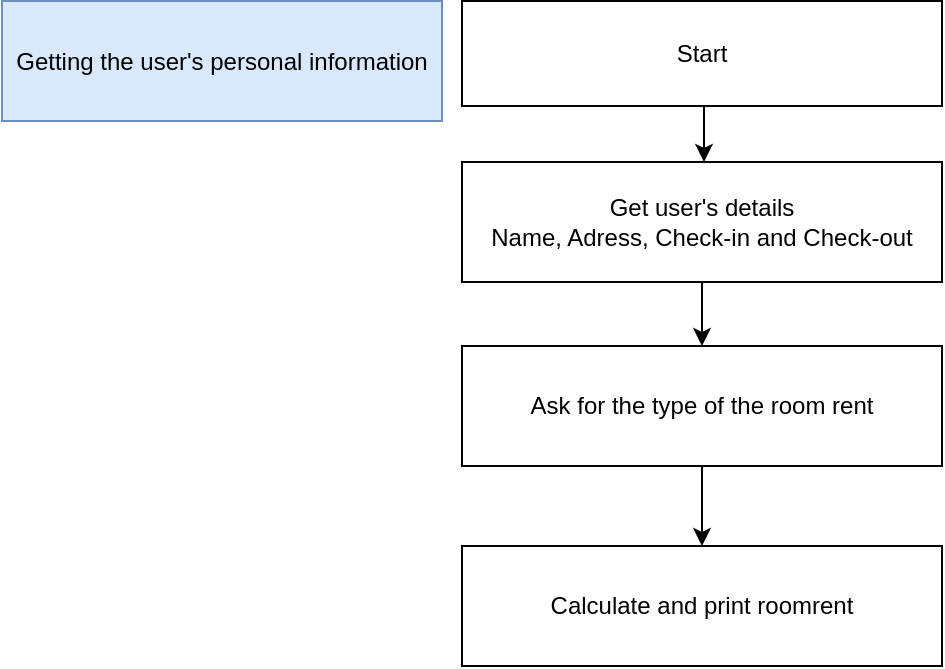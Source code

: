 <mxfile version="20.7.4" type="device"><diagram id="noBiFy3wOc1JuXyiB70l" name="Page-1"><mxGraphModel dx="1376" dy="573" grid="1" gridSize="10" guides="1" tooltips="1" connect="1" arrows="1" fold="1" page="1" pageScale="1" pageWidth="850" pageHeight="1100" math="0" shadow="0"><root><mxCell id="0"/><mxCell id="1" parent="0"/><mxCell id="fAOvAhZDr4UZdSEfyjCi-6" value="" style="edgeStyle=orthogonalEdgeStyle;rounded=0;orthogonalLoop=1;jettySize=auto;html=1;" parent="1" source="fAOvAhZDr4UZdSEfyjCi-2" target="fAOvAhZDr4UZdSEfyjCi-5" edge="1"><mxGeometry relative="1" as="geometry"><Array as="points"><mxPoint x="421" y="80"/><mxPoint x="421" y="80"/></Array></mxGeometry></mxCell><mxCell id="fAOvAhZDr4UZdSEfyjCi-2" value="Start" style="rounded=1;whiteSpace=wrap;html=1;arcSize=0;" parent="1" vertex="1"><mxGeometry x="300" y="17.5" width="240" height="52.5" as="geometry"/></mxCell><mxCell id="fAOvAhZDr4UZdSEfyjCi-8" value="" style="edgeStyle=orthogonalEdgeStyle;rounded=0;orthogonalLoop=1;jettySize=auto;html=1;" parent="1" source="fAOvAhZDr4UZdSEfyjCi-5" target="fAOvAhZDr4UZdSEfyjCi-7" edge="1"><mxGeometry relative="1" as="geometry"><Array as="points"><mxPoint x="420" y="170"/><mxPoint x="420" y="170"/></Array></mxGeometry></mxCell><mxCell id="fAOvAhZDr4UZdSEfyjCi-5" value="Get user's details&lt;br&gt;Name, Adress, Check-in and Check-out" style="whiteSpace=wrap;html=1;rounded=1;arcSize=0;" parent="1" vertex="1"><mxGeometry x="300" y="98" width="240" height="60" as="geometry"/></mxCell><mxCell id="_EX5mbo3M1XqoU0J3VR6-3" value="" style="edgeStyle=orthogonalEdgeStyle;rounded=0;orthogonalLoop=1;jettySize=auto;html=1;" edge="1" parent="1" source="fAOvAhZDr4UZdSEfyjCi-7" target="_EX5mbo3M1XqoU0J3VR6-2"><mxGeometry relative="1" as="geometry"/></mxCell><mxCell id="fAOvAhZDr4UZdSEfyjCi-7" value="Ask for the type of the room rent" style="whiteSpace=wrap;html=1;rounded=1;arcSize=0;" parent="1" vertex="1"><mxGeometry x="300" y="190" width="240" height="60" as="geometry"/></mxCell><mxCell id="_EX5mbo3M1XqoU0J3VR6-2" value="Calculate and print roomrent" style="whiteSpace=wrap;html=1;rounded=1;arcSize=0;" vertex="1" parent="1"><mxGeometry x="300" y="290" width="240" height="60" as="geometry"/></mxCell><mxCell id="_EX5mbo3M1XqoU0J3VR6-8" value="Getting the user's personal information" style="rounded=0;whiteSpace=wrap;html=1;fillColor=#dae8fc;strokeColor=#6c8ebf;" vertex="1" parent="1"><mxGeometry x="70" y="17.5" width="220" height="60" as="geometry"/></mxCell></root></mxGraphModel></diagram></mxfile>
